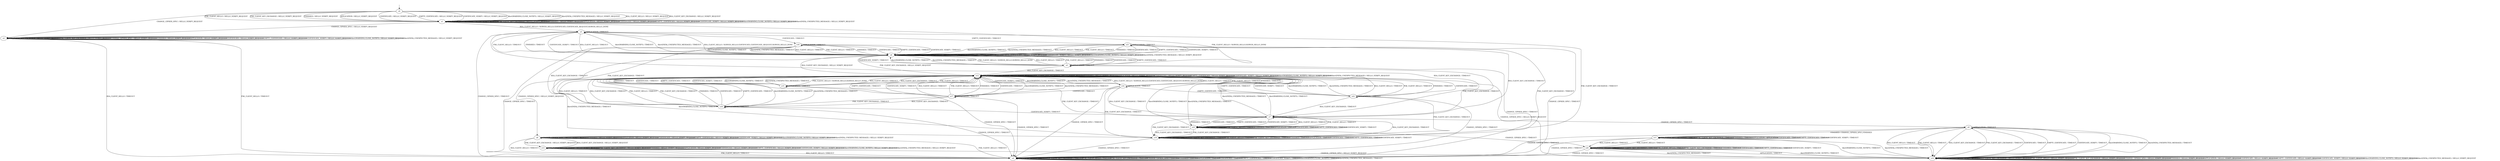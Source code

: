 digraph h9 {
s0 [label="s0"];
s1 [label="s1"];
s2 [label="s2"];
s3 [label="s3"];
s4 [label="s4"];
s5 [label="s5"];
s6 [label="s6"];
s7 [label="s7"];
s12 [label="s12"];
s16 [label="s16"];
s19 [label="s19"];
s21 [label="s21"];
s8 [label="s8"];
s9 [label="s9"];
s14 [label="s14"];
s15 [label="s15"];
s18 [label="s18"];
s23 [label="s23"];
s10 [label="s10"];
s11 [label="s11"];
s13 [label="s13"];
s17 [label="s17"];
s22 [label="s22"];
s20 [label="s20"];
s0 -> s1 [label="RSA_CLIENT_HELLO / HELLO_VERIFY_REQUEST"];
s0 -> s1 [label="RSA_CLIENT_KEY_EXCHANGE / HELLO_VERIFY_REQUEST"];
s0 -> s1 [label="PSK_CLIENT_HELLO / HELLO_VERIFY_REQUEST"];
s0 -> s1 [label="PSK_CLIENT_KEY_EXCHANGE / HELLO_VERIFY_REQUEST"];
s0 -> s2 [label="CHANGE_CIPHER_SPEC / HELLO_VERIFY_REQUEST"];
s0 -> s1 [label="FINISHED / HELLO_VERIFY_REQUEST"];
s0 -> s1 [label="APPLICATION / HELLO_VERIFY_REQUEST"];
s0 -> s1 [label="CERTIFICATE / HELLO_VERIFY_REQUEST"];
s0 -> s1 [label="EMPTY_CERTIFICATE / HELLO_VERIFY_REQUEST"];
s0 -> s1 [label="CERTIFICATE_VERIFY / HELLO_VERIFY_REQUEST"];
s0 -> s1 [label="Alert(WARNING,CLOSE_NOTIFY) / HELLO_VERIFY_REQUEST"];
s0 -> s1 [label="Alert(FATAL,UNEXPECTED_MESSAGE) / HELLO_VERIFY_REQUEST"];
s1 -> s3 [label="RSA_CLIENT_HELLO / SERVER_HELLO,CERTIFICATE,CERTIFICATE_REQUEST,SERVER_HELLO_DONE"];
s1 -> s1 [label="RSA_CLIENT_KEY_EXCHANGE / HELLO_VERIFY_REQUEST"];
s1 -> s5 [label="PSK_CLIENT_HELLO / SERVER_HELLO,SERVER_HELLO_DONE"];
s1 -> s1 [label="PSK_CLIENT_KEY_EXCHANGE / HELLO_VERIFY_REQUEST"];
s1 -> s2 [label="CHANGE_CIPHER_SPEC / HELLO_VERIFY_REQUEST"];
s1 -> s1 [label="FINISHED / HELLO_VERIFY_REQUEST"];
s1 -> s1 [label="APPLICATION / HELLO_VERIFY_REQUEST"];
s1 -> s1 [label="CERTIFICATE / HELLO_VERIFY_REQUEST"];
s1 -> s1 [label="EMPTY_CERTIFICATE / HELLO_VERIFY_REQUEST"];
s1 -> s1 [label="CERTIFICATE_VERIFY / HELLO_VERIFY_REQUEST"];
s1 -> s1 [label="Alert(WARNING,CLOSE_NOTIFY) / HELLO_VERIFY_REQUEST"];
s1 -> s1 [label="Alert(FATAL,UNEXPECTED_MESSAGE) / HELLO_VERIFY_REQUEST"];
s2 -> s4 [label="RSA_CLIENT_HELLO / TIMEOUT"];
s2 -> s2 [label="RSA_CLIENT_KEY_EXCHANGE / HELLO_VERIFY_REQUEST"];
s2 -> s4 [label="PSK_CLIENT_HELLO / TIMEOUT"];
s2 -> s2 [label="PSK_CLIENT_KEY_EXCHANGE / HELLO_VERIFY_REQUEST"];
s2 -> s2 [label="CHANGE_CIPHER_SPEC / HELLO_VERIFY_REQUEST"];
s2 -> s2 [label="FINISHED / HELLO_VERIFY_REQUEST"];
s2 -> s2 [label="APPLICATION / HELLO_VERIFY_REQUEST"];
s2 -> s2 [label="CERTIFICATE / HELLO_VERIFY_REQUEST"];
s2 -> s2 [label="EMPTY_CERTIFICATE / HELLO_VERIFY_REQUEST"];
s2 -> s2 [label="CERTIFICATE_VERIFY / HELLO_VERIFY_REQUEST"];
s2 -> s2 [label="Alert(WARNING,CLOSE_NOTIFY) / HELLO_VERIFY_REQUEST"];
s2 -> s2 [label="Alert(FATAL,UNEXPECTED_MESSAGE) / HELLO_VERIFY_REQUEST"];
s3 -> s6 [label="RSA_CLIENT_HELLO / TIMEOUT"];
s3 -> s7 [label="RSA_CLIENT_KEY_EXCHANGE / TIMEOUT"];
s3 -> s6 [label="PSK_CLIENT_HELLO / TIMEOUT"];
s3 -> s19 [label="PSK_CLIENT_KEY_EXCHANGE / TIMEOUT"];
s3 -> s4 [label="CHANGE_CIPHER_SPEC / TIMEOUT"];
s3 -> s6 [label="FINISHED / TIMEOUT"];
s3 -> s3 [label="APPLICATION / TIMEOUT"];
s3 -> s16 [label="CERTIFICATE / TIMEOUT"];
s3 -> s21 [label="EMPTY_CERTIFICATE / TIMEOUT"];
s3 -> s6 [label="CERTIFICATE_VERIFY / TIMEOUT"];
s3 -> s6 [label="Alert(WARNING,CLOSE_NOTIFY) / TIMEOUT"];
s3 -> s6 [label="Alert(FATAL,UNEXPECTED_MESSAGE) / TIMEOUT"];
s4 -> s4 [label="RSA_CLIENT_HELLO / TIMEOUT"];
s4 -> s4 [label="RSA_CLIENT_KEY_EXCHANGE / TIMEOUT"];
s4 -> s4 [label="PSK_CLIENT_HELLO / TIMEOUT"];
s4 -> s4 [label="PSK_CLIENT_KEY_EXCHANGE / TIMEOUT"];
s4 -> s4 [label="CHANGE_CIPHER_SPEC / TIMEOUT"];
s4 -> s4 [label="FINISHED / TIMEOUT"];
s4 -> s4 [label="APPLICATION / TIMEOUT"];
s4 -> s4 [label="CERTIFICATE / TIMEOUT"];
s4 -> s4 [label="EMPTY_CERTIFICATE / TIMEOUT"];
s4 -> s4 [label="CERTIFICATE_VERIFY / TIMEOUT"];
s4 -> s4 [label="Alert(WARNING,CLOSE_NOTIFY) / TIMEOUT"];
s4 -> s4 [label="Alert(FATAL,UNEXPECTED_MESSAGE) / TIMEOUT"];
s5 -> s6 [label="RSA_CLIENT_HELLO / TIMEOUT"];
s5 -> s12 [label="RSA_CLIENT_KEY_EXCHANGE / TIMEOUT"];
s5 -> s6 [label="PSK_CLIENT_HELLO / TIMEOUT"];
s5 -> s7 [label="PSK_CLIENT_KEY_EXCHANGE / TIMEOUT"];
s5 -> s4 [label="CHANGE_CIPHER_SPEC / TIMEOUT"];
s5 -> s6 [label="FINISHED / TIMEOUT"];
s5 -> s5 [label="APPLICATION / TIMEOUT"];
s5 -> s6 [label="CERTIFICATE / TIMEOUT"];
s5 -> s6 [label="EMPTY_CERTIFICATE / TIMEOUT"];
s5 -> s6 [label="CERTIFICATE_VERIFY / TIMEOUT"];
s5 -> s6 [label="Alert(WARNING,CLOSE_NOTIFY) / TIMEOUT"];
s5 -> s6 [label="Alert(FATAL,UNEXPECTED_MESSAGE) / TIMEOUT"];
s6 -> s3 [label="RSA_CLIENT_HELLO / SERVER_HELLO,CERTIFICATE,CERTIFICATE_REQUEST,SERVER_HELLO_DONE"];
s6 -> s12 [label="RSA_CLIENT_KEY_EXCHANGE / HELLO_VERIFY_REQUEST"];
s6 -> s5 [label="PSK_CLIENT_HELLO / SERVER_HELLO,SERVER_HELLO_DONE"];
s6 -> s12 [label="PSK_CLIENT_KEY_EXCHANGE / HELLO_VERIFY_REQUEST"];
s6 -> s8 [label="CHANGE_CIPHER_SPEC / HELLO_VERIFY_REQUEST"];
s6 -> s6 [label="FINISHED / HELLO_VERIFY_REQUEST"];
s6 -> s6 [label="APPLICATION / HELLO_VERIFY_REQUEST"];
s6 -> s6 [label="CERTIFICATE / HELLO_VERIFY_REQUEST"];
s6 -> s6 [label="EMPTY_CERTIFICATE / HELLO_VERIFY_REQUEST"];
s6 -> s6 [label="CERTIFICATE_VERIFY / HELLO_VERIFY_REQUEST"];
s6 -> s6 [label="Alert(WARNING,CLOSE_NOTIFY) / HELLO_VERIFY_REQUEST"];
s6 -> s6 [label="Alert(FATAL,UNEXPECTED_MESSAGE) / HELLO_VERIFY_REQUEST"];
s7 -> s23 [label="RSA_CLIENT_HELLO / TIMEOUT"];
s7 -> s19 [label="RSA_CLIENT_KEY_EXCHANGE / TIMEOUT"];
s7 -> s23 [label="PSK_CLIENT_HELLO / TIMEOUT"];
s7 -> s19 [label="PSK_CLIENT_KEY_EXCHANGE / TIMEOUT"];
s7 -> s9 [label="CHANGE_CIPHER_SPEC / TIMEOUT"];
s7 -> s23 [label="FINISHED / TIMEOUT"];
s7 -> s7 [label="APPLICATION / TIMEOUT"];
s7 -> s23 [label="CERTIFICATE / TIMEOUT"];
s7 -> s23 [label="EMPTY_CERTIFICATE / TIMEOUT"];
s7 -> s23 [label="CERTIFICATE_VERIFY / TIMEOUT"];
s7 -> s12 [label="Alert(WARNING,CLOSE_NOTIFY) / TIMEOUT"];
s7 -> s12 [label="Alert(FATAL,UNEXPECTED_MESSAGE) / TIMEOUT"];
s12 -> s14 [label="RSA_CLIENT_HELLO / SERVER_HELLO,CERTIFICATE,CERTIFICATE_REQUEST,SERVER_HELLO_DONE"];
s12 -> s12 [label="RSA_CLIENT_KEY_EXCHANGE / HELLO_VERIFY_REQUEST"];
s12 -> s15 [label="PSK_CLIENT_HELLO / SERVER_HELLO,SERVER_HELLO_DONE"];
s12 -> s12 [label="PSK_CLIENT_KEY_EXCHANGE / HELLO_VERIFY_REQUEST"];
s12 -> s10 [label="CHANGE_CIPHER_SPEC / HELLO_VERIFY_REQUEST"];
s12 -> s12 [label="FINISHED / HELLO_VERIFY_REQUEST"];
s12 -> s12 [label="APPLICATION / HELLO_VERIFY_REQUEST"];
s12 -> s12 [label="CERTIFICATE / HELLO_VERIFY_REQUEST"];
s12 -> s12 [label="EMPTY_CERTIFICATE / HELLO_VERIFY_REQUEST"];
s12 -> s12 [label="CERTIFICATE_VERIFY / HELLO_VERIFY_REQUEST"];
s12 -> s12 [label="Alert(WARNING,CLOSE_NOTIFY) / HELLO_VERIFY_REQUEST"];
s12 -> s12 [label="Alert(FATAL,UNEXPECTED_MESSAGE) / HELLO_VERIFY_REQUEST"];
s16 -> s6 [label="RSA_CLIENT_HELLO / TIMEOUT"];
s16 -> s18 [label="RSA_CLIENT_KEY_EXCHANGE / TIMEOUT"];
s16 -> s6 [label="PSK_CLIENT_HELLO / TIMEOUT"];
s16 -> s18 [label="PSK_CLIENT_KEY_EXCHANGE / TIMEOUT"];
s16 -> s4 [label="CHANGE_CIPHER_SPEC / TIMEOUT"];
s16 -> s6 [label="FINISHED / TIMEOUT"];
s16 -> s16 [label="APPLICATION / TIMEOUT"];
s16 -> s6 [label="CERTIFICATE / TIMEOUT"];
s16 -> s6 [label="EMPTY_CERTIFICATE / TIMEOUT"];
s16 -> s6 [label="CERTIFICATE_VERIFY / TIMEOUT"];
s16 -> s6 [label="Alert(WARNING,CLOSE_NOTIFY) / TIMEOUT"];
s16 -> s6 [label="Alert(FATAL,UNEXPECTED_MESSAGE) / TIMEOUT"];
s19 -> s19 [label="RSA_CLIENT_HELLO / TIMEOUT"];
s19 -> s19 [label="RSA_CLIENT_KEY_EXCHANGE / TIMEOUT"];
s19 -> s19 [label="PSK_CLIENT_HELLO / TIMEOUT"];
s19 -> s19 [label="PSK_CLIENT_KEY_EXCHANGE / TIMEOUT"];
s19 -> s4 [label="CHANGE_CIPHER_SPEC / TIMEOUT"];
s19 -> s19 [label="FINISHED / TIMEOUT"];
s19 -> s19 [label="APPLICATION / TIMEOUT"];
s19 -> s19 [label="CERTIFICATE / TIMEOUT"];
s19 -> s19 [label="EMPTY_CERTIFICATE / TIMEOUT"];
s19 -> s19 [label="CERTIFICATE_VERIFY / TIMEOUT"];
s19 -> s12 [label="Alert(WARNING,CLOSE_NOTIFY) / TIMEOUT"];
s19 -> s12 [label="Alert(FATAL,UNEXPECTED_MESSAGE) / TIMEOUT"];
s21 -> s6 [label="RSA_CLIENT_HELLO / TIMEOUT"];
s21 -> s7 [label="RSA_CLIENT_KEY_EXCHANGE / TIMEOUT"];
s21 -> s6 [label="PSK_CLIENT_HELLO / TIMEOUT"];
s21 -> s19 [label="PSK_CLIENT_KEY_EXCHANGE / TIMEOUT"];
s21 -> s4 [label="CHANGE_CIPHER_SPEC / TIMEOUT"];
s21 -> s6 [label="FINISHED / TIMEOUT"];
s21 -> s21 [label="APPLICATION / TIMEOUT"];
s21 -> s6 [label="CERTIFICATE / TIMEOUT"];
s21 -> s6 [label="EMPTY_CERTIFICATE / TIMEOUT"];
s21 -> s6 [label="CERTIFICATE_VERIFY / TIMEOUT"];
s21 -> s6 [label="Alert(WARNING,CLOSE_NOTIFY) / TIMEOUT"];
s21 -> s6 [label="Alert(FATAL,UNEXPECTED_MESSAGE) / TIMEOUT"];
s8 -> s4 [label="RSA_CLIENT_HELLO / TIMEOUT"];
s8 -> s13 [label="RSA_CLIENT_KEY_EXCHANGE / HELLO_VERIFY_REQUEST"];
s8 -> s4 [label="PSK_CLIENT_HELLO / TIMEOUT"];
s8 -> s13 [label="PSK_CLIENT_KEY_EXCHANGE / HELLO_VERIFY_REQUEST"];
s8 -> s8 [label="CHANGE_CIPHER_SPEC / HELLO_VERIFY_REQUEST"];
s8 -> s8 [label="FINISHED / HELLO_VERIFY_REQUEST"];
s8 -> s8 [label="APPLICATION / HELLO_VERIFY_REQUEST"];
s8 -> s8 [label="CERTIFICATE / HELLO_VERIFY_REQUEST"];
s8 -> s8 [label="EMPTY_CERTIFICATE / HELLO_VERIFY_REQUEST"];
s8 -> s8 [label="CERTIFICATE_VERIFY / HELLO_VERIFY_REQUEST"];
s8 -> s8 [label="Alert(WARNING,CLOSE_NOTIFY) / HELLO_VERIFY_REQUEST"];
s8 -> s8 [label="Alert(FATAL,UNEXPECTED_MESSAGE) / HELLO_VERIFY_REQUEST"];
s9 -> s10 [label="RSA_CLIENT_HELLO / TIMEOUT"];
s9 -> s10 [label="RSA_CLIENT_KEY_EXCHANGE / TIMEOUT"];
s9 -> s10 [label="PSK_CLIENT_HELLO / TIMEOUT"];
s9 -> s10 [label="PSK_CLIENT_KEY_EXCHANGE / TIMEOUT"];
s9 -> s4 [label="CHANGE_CIPHER_SPEC / TIMEOUT"];
s9 -> s11 [label="FINISHED / CHANGE_CIPHER_SPEC,FINISHED"];
s9 -> s9 [label="APPLICATION / TIMEOUT"];
s9 -> s10 [label="CERTIFICATE / TIMEOUT"];
s9 -> s10 [label="EMPTY_CERTIFICATE / TIMEOUT"];
s9 -> s10 [label="CERTIFICATE_VERIFY / TIMEOUT"];
s9 -> s10 [label="Alert(WARNING,CLOSE_NOTIFY) / TIMEOUT"];
s9 -> s10 [label="Alert(FATAL,UNEXPECTED_MESSAGE) / TIMEOUT"];
s14 -> s12 [label="RSA_CLIENT_HELLO / TIMEOUT"];
s14 -> s7 [label="RSA_CLIENT_KEY_EXCHANGE / TIMEOUT"];
s14 -> s12 [label="PSK_CLIENT_HELLO / TIMEOUT"];
s14 -> s19 [label="PSK_CLIENT_KEY_EXCHANGE / TIMEOUT"];
s14 -> s4 [label="CHANGE_CIPHER_SPEC / TIMEOUT"];
s14 -> s12 [label="FINISHED / TIMEOUT"];
s14 -> s14 [label="APPLICATION / TIMEOUT"];
s14 -> s17 [label="CERTIFICATE / TIMEOUT"];
s14 -> s22 [label="EMPTY_CERTIFICATE / TIMEOUT"];
s14 -> s12 [label="CERTIFICATE_VERIFY / TIMEOUT"];
s14 -> s12 [label="Alert(WARNING,CLOSE_NOTIFY) / TIMEOUT"];
s14 -> s12 [label="Alert(FATAL,UNEXPECTED_MESSAGE) / TIMEOUT"];
s15 -> s12 [label="RSA_CLIENT_HELLO / TIMEOUT"];
s15 -> s12 [label="RSA_CLIENT_KEY_EXCHANGE / TIMEOUT"];
s15 -> s12 [label="PSK_CLIENT_HELLO / TIMEOUT"];
s15 -> s7 [label="PSK_CLIENT_KEY_EXCHANGE / TIMEOUT"];
s15 -> s4 [label="CHANGE_CIPHER_SPEC / TIMEOUT"];
s15 -> s12 [label="FINISHED / TIMEOUT"];
s15 -> s15 [label="APPLICATION / TIMEOUT"];
s15 -> s12 [label="CERTIFICATE / TIMEOUT"];
s15 -> s12 [label="EMPTY_CERTIFICATE / TIMEOUT"];
s15 -> s12 [label="CERTIFICATE_VERIFY / TIMEOUT"];
s15 -> s12 [label="Alert(WARNING,CLOSE_NOTIFY) / TIMEOUT"];
s15 -> s12 [label="Alert(FATAL,UNEXPECTED_MESSAGE) / TIMEOUT"];
s18 -> s12 [label="RSA_CLIENT_HELLO / TIMEOUT"];
s18 -> s12 [label="RSA_CLIENT_KEY_EXCHANGE / TIMEOUT"];
s18 -> s12 [label="PSK_CLIENT_HELLO / TIMEOUT"];
s18 -> s12 [label="PSK_CLIENT_KEY_EXCHANGE / TIMEOUT"];
s18 -> s4 [label="CHANGE_CIPHER_SPEC / TIMEOUT"];
s18 -> s12 [label="FINISHED / TIMEOUT"];
s18 -> s18 [label="APPLICATION / TIMEOUT"];
s18 -> s12 [label="CERTIFICATE / TIMEOUT"];
s18 -> s12 [label="EMPTY_CERTIFICATE / TIMEOUT"];
s18 -> s7 [label="CERTIFICATE_VERIFY / TIMEOUT"];
s18 -> s12 [label="Alert(WARNING,CLOSE_NOTIFY) / TIMEOUT"];
s18 -> s12 [label="Alert(FATAL,UNEXPECTED_MESSAGE) / TIMEOUT"];
s23 -> s23 [label="RSA_CLIENT_HELLO / TIMEOUT"];
s23 -> s19 [label="RSA_CLIENT_KEY_EXCHANGE / TIMEOUT"];
s23 -> s23 [label="PSK_CLIENT_HELLO / TIMEOUT"];
s23 -> s19 [label="PSK_CLIENT_KEY_EXCHANGE / TIMEOUT"];
s23 -> s20 [label="CHANGE_CIPHER_SPEC / TIMEOUT"];
s23 -> s23 [label="FINISHED / TIMEOUT"];
s23 -> s23 [label="APPLICATION / TIMEOUT"];
s23 -> s23 [label="CERTIFICATE / TIMEOUT"];
s23 -> s23 [label="EMPTY_CERTIFICATE / TIMEOUT"];
s23 -> s23 [label="CERTIFICATE_VERIFY / TIMEOUT"];
s23 -> s12 [label="Alert(WARNING,CLOSE_NOTIFY) / TIMEOUT"];
s23 -> s12 [label="Alert(FATAL,UNEXPECTED_MESSAGE) / TIMEOUT"];
s10 -> s10 [label="RSA_CLIENT_HELLO / HELLO_VERIFY_REQUEST"];
s10 -> s10 [label="RSA_CLIENT_KEY_EXCHANGE / HELLO_VERIFY_REQUEST"];
s10 -> s10 [label="PSK_CLIENT_HELLO / HELLO_VERIFY_REQUEST"];
s10 -> s10 [label="PSK_CLIENT_KEY_EXCHANGE / HELLO_VERIFY_REQUEST"];
s10 -> s10 [label="CHANGE_CIPHER_SPEC / HELLO_VERIFY_REQUEST"];
s10 -> s10 [label="FINISHED / HELLO_VERIFY_REQUEST"];
s10 -> s10 [label="APPLICATION / HELLO_VERIFY_REQUEST"];
s10 -> s10 [label="CERTIFICATE / HELLO_VERIFY_REQUEST"];
s10 -> s10 [label="EMPTY_CERTIFICATE / HELLO_VERIFY_REQUEST"];
s10 -> s10 [label="CERTIFICATE_VERIFY / HELLO_VERIFY_REQUEST"];
s10 -> s10 [label="Alert(WARNING,CLOSE_NOTIFY) / HELLO_VERIFY_REQUEST"];
s10 -> s10 [label="Alert(FATAL,UNEXPECTED_MESSAGE) / HELLO_VERIFY_REQUEST"];
s11 -> s20 [label="RSA_CLIENT_HELLO / TIMEOUT"];
s11 -> s11 [label="RSA_CLIENT_KEY_EXCHANGE / TIMEOUT"];
s11 -> s20 [label="PSK_CLIENT_HELLO / TIMEOUT"];
s11 -> s11 [label="PSK_CLIENT_KEY_EXCHANGE / TIMEOUT"];
s11 -> s4 [label="CHANGE_CIPHER_SPEC / TIMEOUT"];
s11 -> s11 [label="FINISHED / TIMEOUT"];
s11 -> s11 [label="APPLICATION / APPLICATION"];
s11 -> s11 [label="CERTIFICATE / TIMEOUT"];
s11 -> s11 [label="EMPTY_CERTIFICATE / TIMEOUT"];
s11 -> s11 [label="CERTIFICATE_VERIFY / TIMEOUT"];
s11 -> s10 [label="Alert(WARNING,CLOSE_NOTIFY) / TIMEOUT"];
s11 -> s10 [label="Alert(FATAL,UNEXPECTED_MESSAGE) / TIMEOUT"];
s13 -> s4 [label="RSA_CLIENT_HELLO / TIMEOUT"];
s13 -> s13 [label="RSA_CLIENT_KEY_EXCHANGE / HELLO_VERIFY_REQUEST"];
s13 -> s4 [label="PSK_CLIENT_HELLO / TIMEOUT"];
s13 -> s13 [label="PSK_CLIENT_KEY_EXCHANGE / HELLO_VERIFY_REQUEST"];
s13 -> s10 [label="CHANGE_CIPHER_SPEC / HELLO_VERIFY_REQUEST"];
s13 -> s13 [label="FINISHED / HELLO_VERIFY_REQUEST"];
s13 -> s13 [label="APPLICATION / HELLO_VERIFY_REQUEST"];
s13 -> s13 [label="CERTIFICATE / HELLO_VERIFY_REQUEST"];
s13 -> s13 [label="EMPTY_CERTIFICATE / HELLO_VERIFY_REQUEST"];
s13 -> s13 [label="CERTIFICATE_VERIFY / HELLO_VERIFY_REQUEST"];
s13 -> s13 [label="Alert(WARNING,CLOSE_NOTIFY) / HELLO_VERIFY_REQUEST"];
s13 -> s13 [label="Alert(FATAL,UNEXPECTED_MESSAGE) / HELLO_VERIFY_REQUEST"];
s17 -> s12 [label="RSA_CLIENT_HELLO / TIMEOUT"];
s17 -> s18 [label="RSA_CLIENT_KEY_EXCHANGE / TIMEOUT"];
s17 -> s12 [label="PSK_CLIENT_HELLO / TIMEOUT"];
s17 -> s18 [label="PSK_CLIENT_KEY_EXCHANGE / TIMEOUT"];
s17 -> s4 [label="CHANGE_CIPHER_SPEC / TIMEOUT"];
s17 -> s12 [label="FINISHED / TIMEOUT"];
s17 -> s17 [label="APPLICATION / TIMEOUT"];
s17 -> s12 [label="CERTIFICATE / TIMEOUT"];
s17 -> s12 [label="EMPTY_CERTIFICATE / TIMEOUT"];
s17 -> s12 [label="CERTIFICATE_VERIFY / TIMEOUT"];
s17 -> s12 [label="Alert(WARNING,CLOSE_NOTIFY) / TIMEOUT"];
s17 -> s12 [label="Alert(FATAL,UNEXPECTED_MESSAGE) / TIMEOUT"];
s22 -> s12 [label="RSA_CLIENT_HELLO / TIMEOUT"];
s22 -> s7 [label="RSA_CLIENT_KEY_EXCHANGE / TIMEOUT"];
s22 -> s12 [label="PSK_CLIENT_HELLO / TIMEOUT"];
s22 -> s19 [label="PSK_CLIENT_KEY_EXCHANGE / TIMEOUT"];
s22 -> s4 [label="CHANGE_CIPHER_SPEC / TIMEOUT"];
s22 -> s12 [label="FINISHED / TIMEOUT"];
s22 -> s22 [label="APPLICATION / TIMEOUT"];
s22 -> s12 [label="CERTIFICATE / TIMEOUT"];
s22 -> s12 [label="EMPTY_CERTIFICATE / TIMEOUT"];
s22 -> s12 [label="CERTIFICATE_VERIFY / TIMEOUT"];
s22 -> s12 [label="Alert(WARNING,CLOSE_NOTIFY) / TIMEOUT"];
s22 -> s12 [label="Alert(FATAL,UNEXPECTED_MESSAGE) / TIMEOUT"];
s20 -> s20 [label="RSA_CLIENT_HELLO / TIMEOUT"];
s20 -> s20 [label="RSA_CLIENT_KEY_EXCHANGE / TIMEOUT"];
s20 -> s20 [label="PSK_CLIENT_HELLO / TIMEOUT"];
s20 -> s20 [label="PSK_CLIENT_KEY_EXCHANGE / TIMEOUT"];
s20 -> s4 [label="CHANGE_CIPHER_SPEC / TIMEOUT"];
s20 -> s20 [label="FINISHED / TIMEOUT"];
s20 -> s10 [label="APPLICATION / TIMEOUT"];
s20 -> s20 [label="CERTIFICATE / TIMEOUT"];
s20 -> s20 [label="EMPTY_CERTIFICATE / TIMEOUT"];
s20 -> s20 [label="CERTIFICATE_VERIFY / TIMEOUT"];
s20 -> s10 [label="Alert(WARNING,CLOSE_NOTIFY) / TIMEOUT"];
s20 -> s10 [label="Alert(FATAL,UNEXPECTED_MESSAGE) / TIMEOUT"];
__start0 [shape=none, label=""];
__start0 -> s0 [label=""];
}
